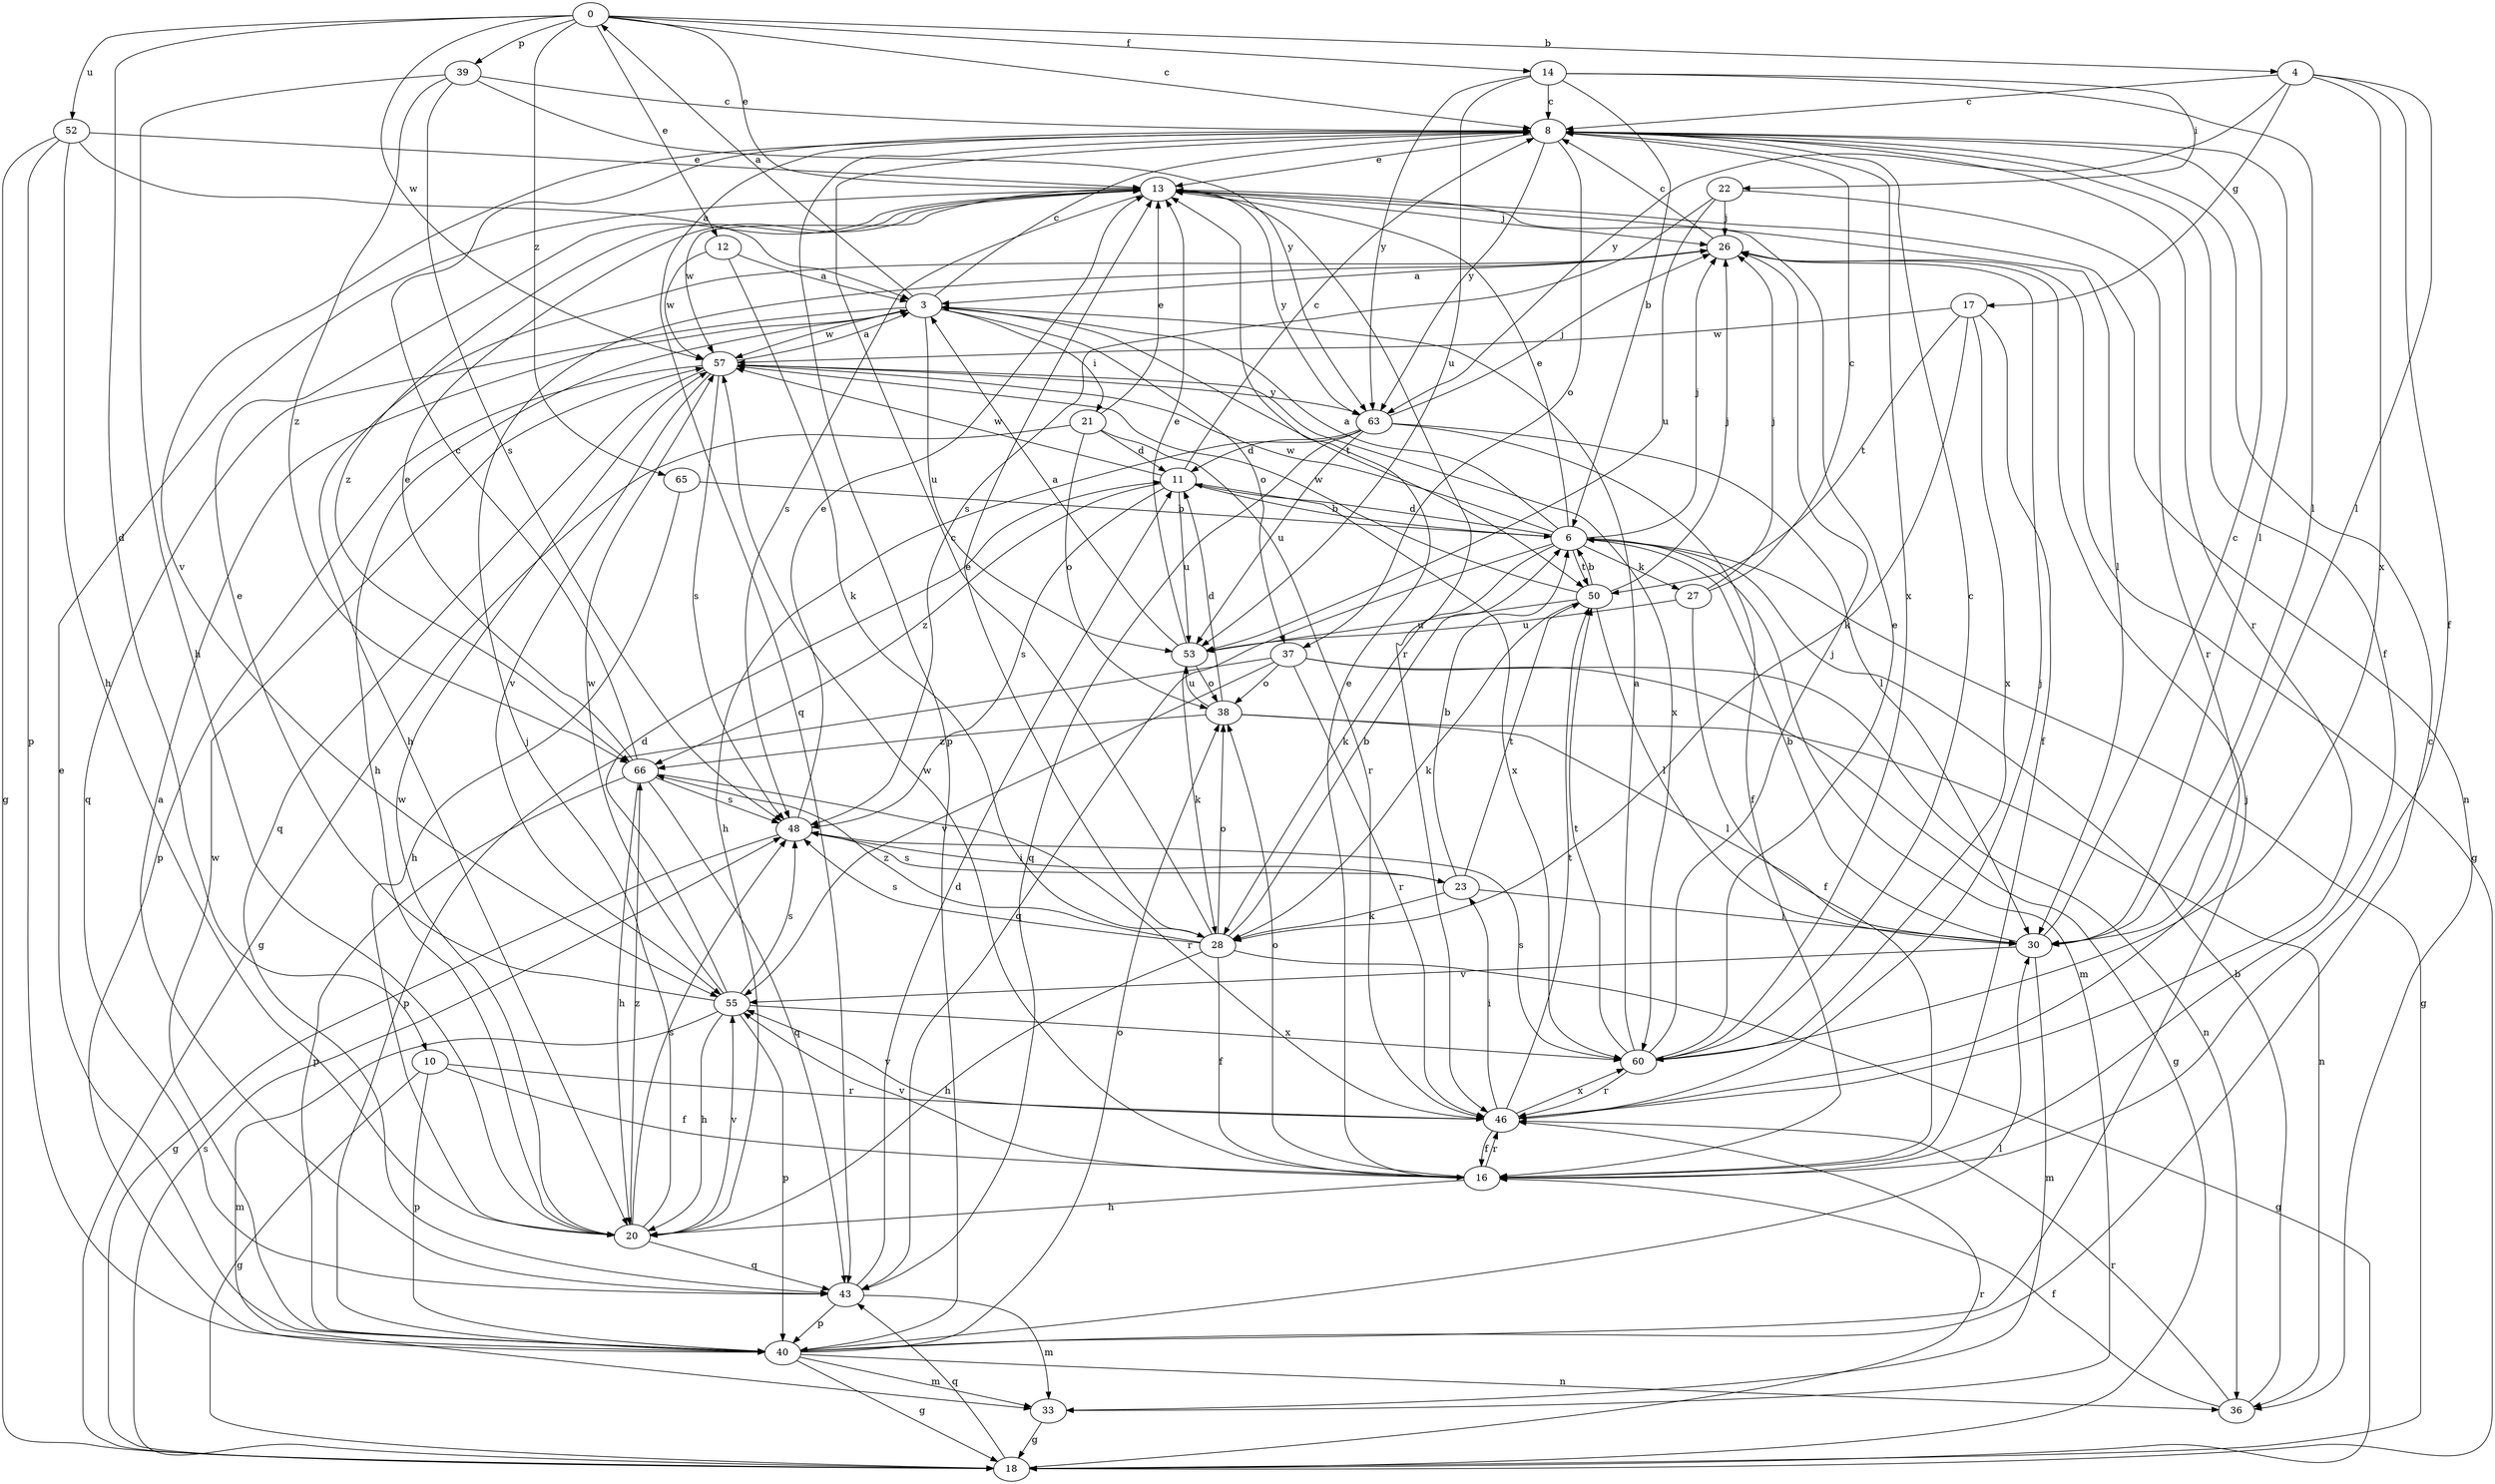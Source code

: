 strict digraph  {
0;
3;
4;
6;
8;
10;
11;
12;
13;
14;
16;
17;
18;
20;
21;
22;
23;
26;
27;
28;
30;
33;
36;
37;
38;
39;
40;
43;
46;
48;
50;
52;
53;
55;
57;
60;
63;
65;
66;
0 -> 4  [label=b];
0 -> 8  [label=c];
0 -> 10  [label=d];
0 -> 12  [label=e];
0 -> 13  [label=e];
0 -> 14  [label=f];
0 -> 39  [label=p];
0 -> 52  [label=u];
0 -> 57  [label=w];
0 -> 65  [label=z];
3 -> 0  [label=a];
3 -> 8  [label=c];
3 -> 20  [label=h];
3 -> 21  [label=i];
3 -> 37  [label=o];
3 -> 43  [label=q];
3 -> 50  [label=t];
3 -> 53  [label=u];
3 -> 57  [label=w];
4 -> 8  [label=c];
4 -> 16  [label=f];
4 -> 17  [label=g];
4 -> 30  [label=l];
4 -> 60  [label=x];
4 -> 63  [label=y];
6 -> 3  [label=a];
6 -> 11  [label=d];
6 -> 13  [label=e];
6 -> 18  [label=g];
6 -> 26  [label=j];
6 -> 27  [label=k];
6 -> 28  [label=k];
6 -> 33  [label=m];
6 -> 43  [label=q];
6 -> 50  [label=t];
6 -> 57  [label=w];
8 -> 13  [label=e];
8 -> 16  [label=f];
8 -> 30  [label=l];
8 -> 37  [label=o];
8 -> 40  [label=p];
8 -> 43  [label=q];
8 -> 46  [label=r];
8 -> 55  [label=v];
8 -> 60  [label=x];
8 -> 63  [label=y];
10 -> 16  [label=f];
10 -> 18  [label=g];
10 -> 40  [label=p];
10 -> 46  [label=r];
11 -> 6  [label=b];
11 -> 8  [label=c];
11 -> 48  [label=s];
11 -> 53  [label=u];
11 -> 57  [label=w];
11 -> 60  [label=x];
11 -> 66  [label=z];
12 -> 3  [label=a];
12 -> 28  [label=k];
12 -> 57  [label=w];
13 -> 26  [label=j];
13 -> 30  [label=l];
13 -> 36  [label=n];
13 -> 46  [label=r];
13 -> 48  [label=s];
13 -> 57  [label=w];
13 -> 63  [label=y];
13 -> 66  [label=z];
14 -> 6  [label=b];
14 -> 8  [label=c];
14 -> 22  [label=i];
14 -> 30  [label=l];
14 -> 53  [label=u];
14 -> 63  [label=y];
16 -> 13  [label=e];
16 -> 20  [label=h];
16 -> 38  [label=o];
16 -> 46  [label=r];
16 -> 55  [label=v];
16 -> 57  [label=w];
17 -> 16  [label=f];
17 -> 28  [label=k];
17 -> 50  [label=t];
17 -> 57  [label=w];
17 -> 60  [label=x];
18 -> 43  [label=q];
18 -> 46  [label=r];
18 -> 48  [label=s];
20 -> 26  [label=j];
20 -> 43  [label=q];
20 -> 48  [label=s];
20 -> 55  [label=v];
20 -> 57  [label=w];
20 -> 66  [label=z];
21 -> 11  [label=d];
21 -> 13  [label=e];
21 -> 18  [label=g];
21 -> 38  [label=o];
21 -> 46  [label=r];
22 -> 26  [label=j];
22 -> 46  [label=r];
22 -> 48  [label=s];
22 -> 53  [label=u];
23 -> 6  [label=b];
23 -> 28  [label=k];
23 -> 30  [label=l];
23 -> 48  [label=s];
23 -> 50  [label=t];
26 -> 3  [label=a];
26 -> 8  [label=c];
26 -> 18  [label=g];
26 -> 20  [label=h];
27 -> 8  [label=c];
27 -> 16  [label=f];
27 -> 26  [label=j];
27 -> 53  [label=u];
28 -> 6  [label=b];
28 -> 8  [label=c];
28 -> 13  [label=e];
28 -> 16  [label=f];
28 -> 18  [label=g];
28 -> 20  [label=h];
28 -> 38  [label=o];
28 -> 48  [label=s];
28 -> 66  [label=z];
30 -> 6  [label=b];
30 -> 8  [label=c];
30 -> 33  [label=m];
30 -> 55  [label=v];
33 -> 18  [label=g];
36 -> 6  [label=b];
36 -> 16  [label=f];
36 -> 46  [label=r];
37 -> 18  [label=g];
37 -> 36  [label=n];
37 -> 38  [label=o];
37 -> 40  [label=p];
37 -> 46  [label=r];
37 -> 55  [label=v];
38 -> 11  [label=d];
38 -> 30  [label=l];
38 -> 36  [label=n];
38 -> 53  [label=u];
38 -> 66  [label=z];
39 -> 8  [label=c];
39 -> 20  [label=h];
39 -> 48  [label=s];
39 -> 63  [label=y];
39 -> 66  [label=z];
40 -> 8  [label=c];
40 -> 13  [label=e];
40 -> 18  [label=g];
40 -> 26  [label=j];
40 -> 30  [label=l];
40 -> 33  [label=m];
40 -> 36  [label=n];
40 -> 38  [label=o];
40 -> 57  [label=w];
43 -> 3  [label=a];
43 -> 11  [label=d];
43 -> 33  [label=m];
43 -> 40  [label=p];
46 -> 16  [label=f];
46 -> 23  [label=i];
46 -> 26  [label=j];
46 -> 50  [label=t];
46 -> 55  [label=v];
46 -> 60  [label=x];
48 -> 13  [label=e];
48 -> 18  [label=g];
48 -> 23  [label=i];
50 -> 6  [label=b];
50 -> 26  [label=j];
50 -> 28  [label=k];
50 -> 30  [label=l];
50 -> 53  [label=u];
50 -> 57  [label=w];
52 -> 3  [label=a];
52 -> 13  [label=e];
52 -> 18  [label=g];
52 -> 20  [label=h];
52 -> 40  [label=p];
53 -> 3  [label=a];
53 -> 13  [label=e];
53 -> 28  [label=k];
53 -> 38  [label=o];
55 -> 11  [label=d];
55 -> 13  [label=e];
55 -> 20  [label=h];
55 -> 33  [label=m];
55 -> 40  [label=p];
55 -> 48  [label=s];
55 -> 57  [label=w];
55 -> 60  [label=x];
57 -> 3  [label=a];
57 -> 40  [label=p];
57 -> 43  [label=q];
57 -> 48  [label=s];
57 -> 55  [label=v];
57 -> 60  [label=x];
57 -> 63  [label=y];
60 -> 3  [label=a];
60 -> 8  [label=c];
60 -> 13  [label=e];
60 -> 26  [label=j];
60 -> 46  [label=r];
60 -> 48  [label=s];
60 -> 50  [label=t];
63 -> 11  [label=d];
63 -> 16  [label=f];
63 -> 20  [label=h];
63 -> 26  [label=j];
63 -> 30  [label=l];
63 -> 43  [label=q];
63 -> 53  [label=u];
65 -> 6  [label=b];
65 -> 20  [label=h];
66 -> 8  [label=c];
66 -> 13  [label=e];
66 -> 20  [label=h];
66 -> 40  [label=p];
66 -> 43  [label=q];
66 -> 46  [label=r];
66 -> 48  [label=s];
}
